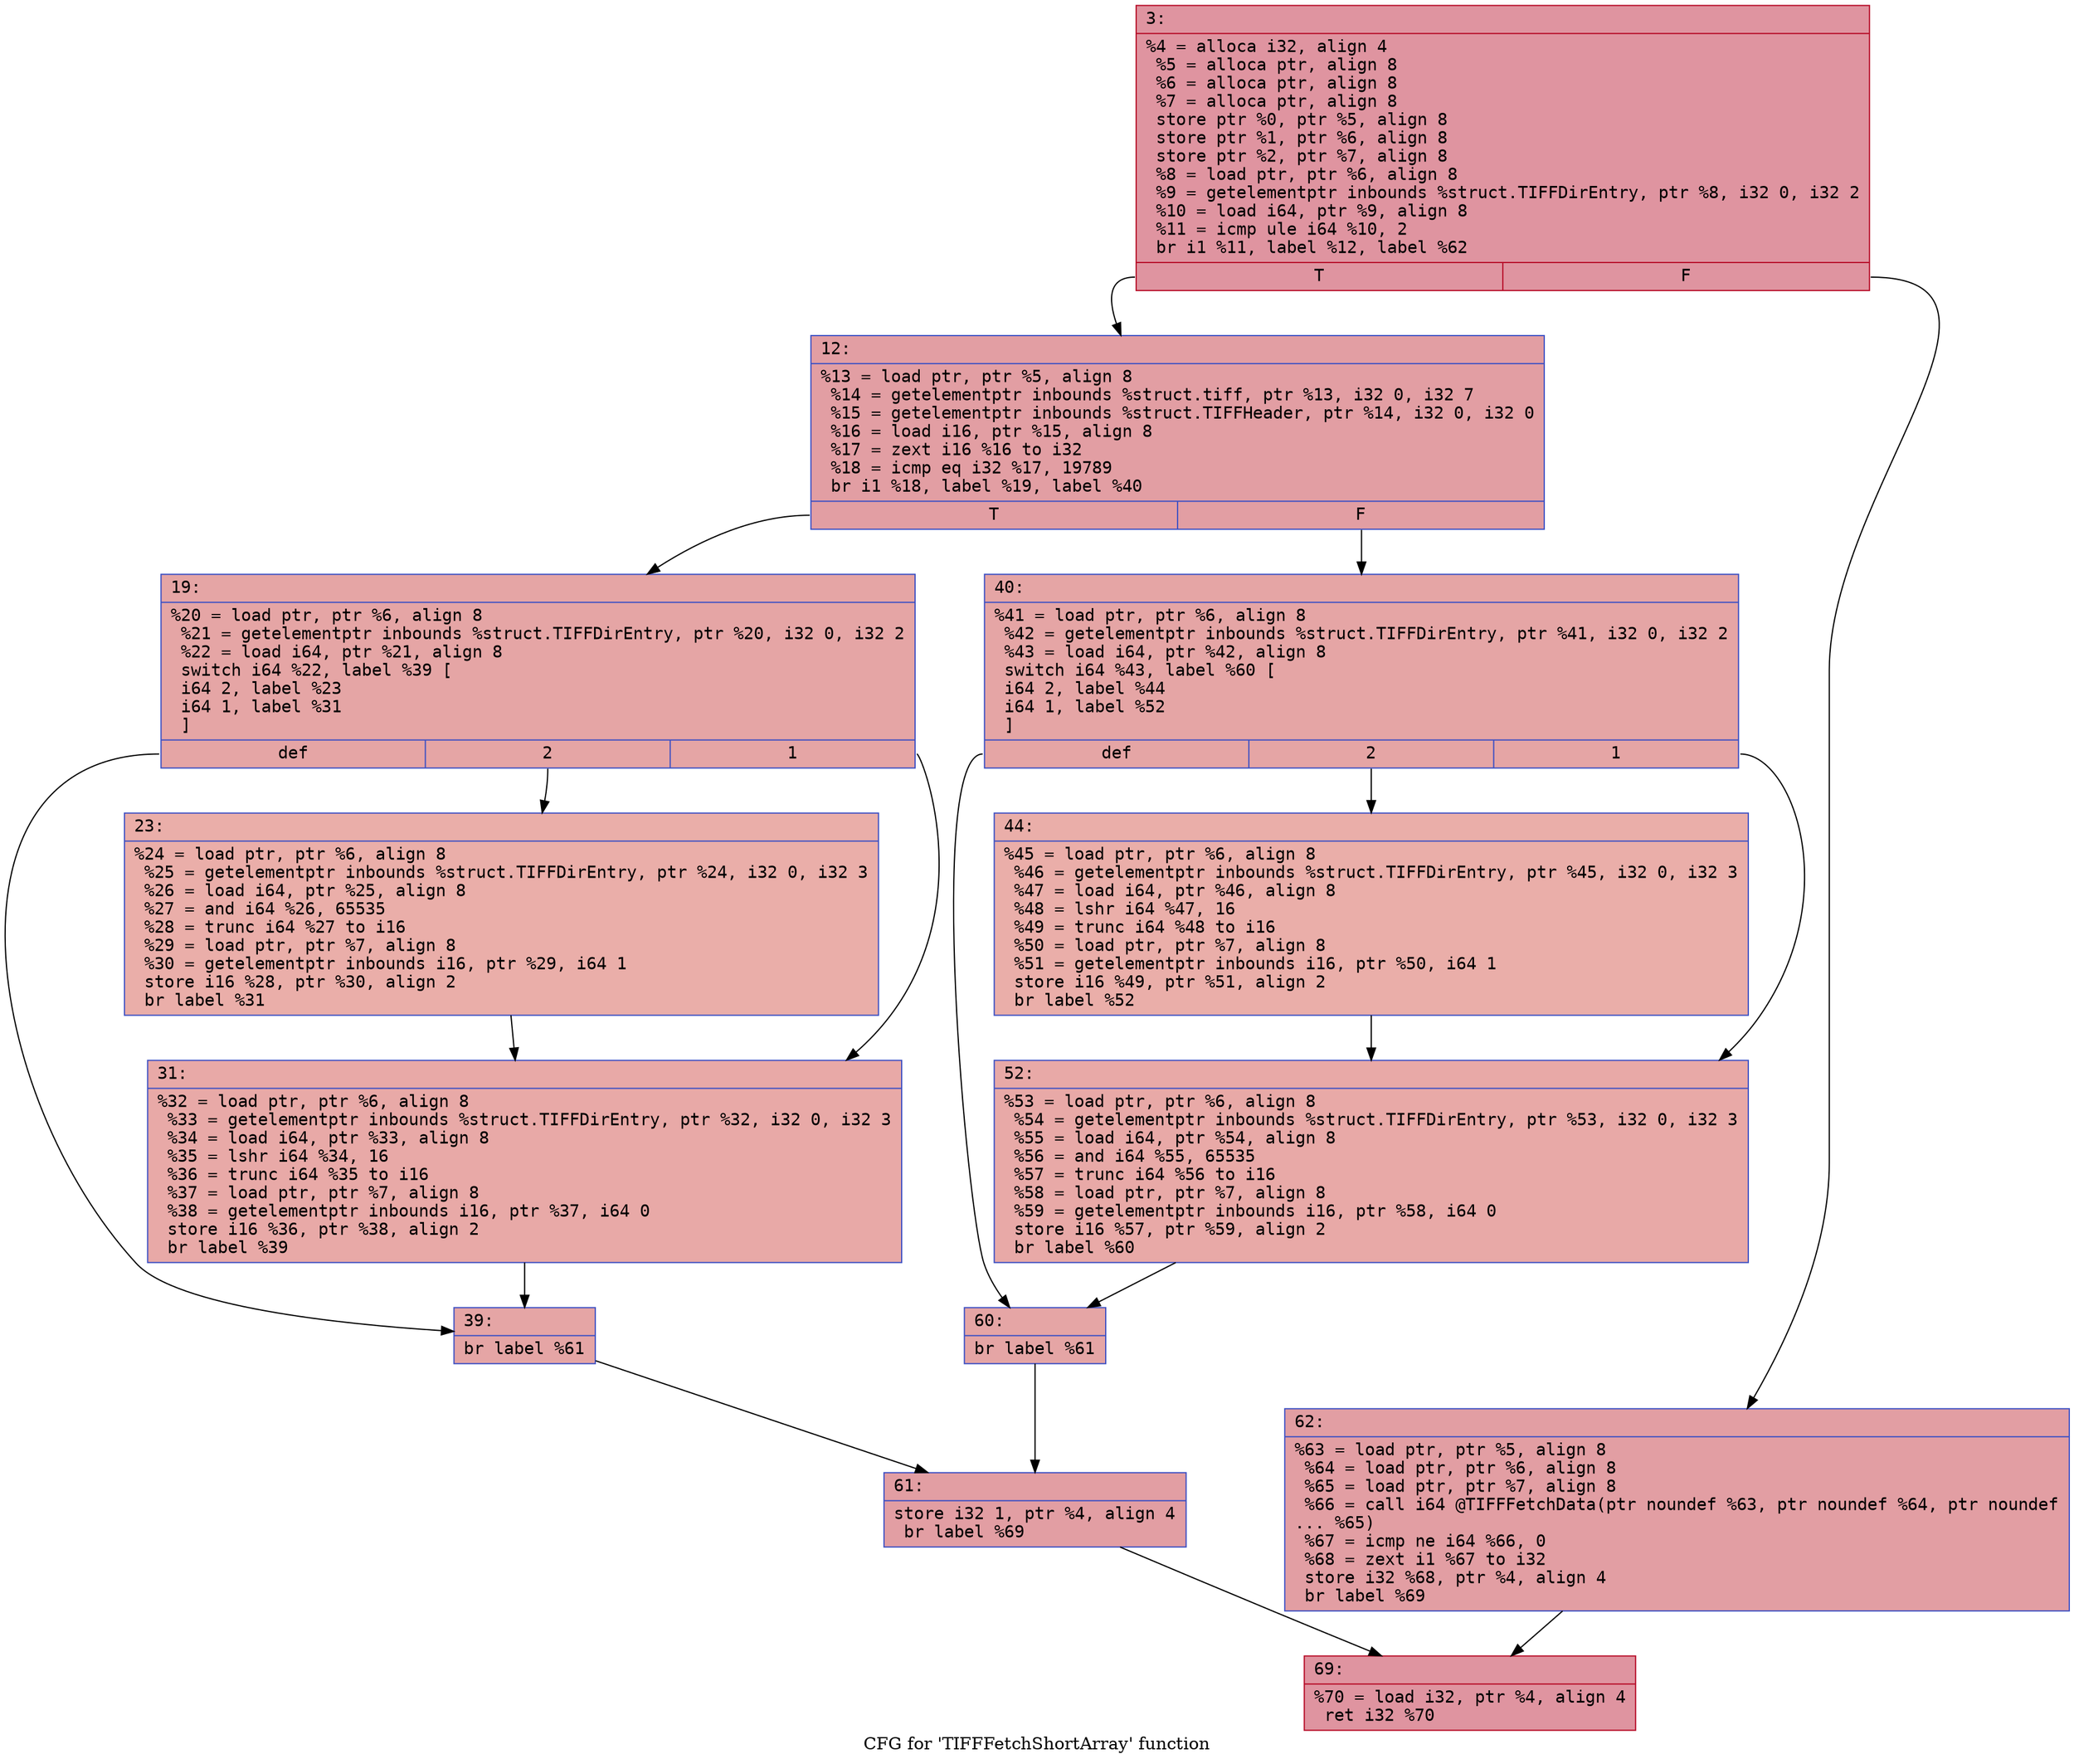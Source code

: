 digraph "CFG for 'TIFFFetchShortArray' function" {
	label="CFG for 'TIFFFetchShortArray' function";

	Node0x600003041b30 [shape=record,color="#b70d28ff", style=filled, fillcolor="#b70d2870" fontname="Courier",label="{3:\l|  %4 = alloca i32, align 4\l  %5 = alloca ptr, align 8\l  %6 = alloca ptr, align 8\l  %7 = alloca ptr, align 8\l  store ptr %0, ptr %5, align 8\l  store ptr %1, ptr %6, align 8\l  store ptr %2, ptr %7, align 8\l  %8 = load ptr, ptr %6, align 8\l  %9 = getelementptr inbounds %struct.TIFFDirEntry, ptr %8, i32 0, i32 2\l  %10 = load i64, ptr %9, align 8\l  %11 = icmp ule i64 %10, 2\l  br i1 %11, label %12, label %62\l|{<s0>T|<s1>F}}"];
	Node0x600003041b30:s0 -> Node0x600003041b80[tooltip="3 -> 12\nProbability 50.00%" ];
	Node0x600003041b30:s1 -> Node0x600003041ea0[tooltip="3 -> 62\nProbability 50.00%" ];
	Node0x600003041b80 [shape=record,color="#3d50c3ff", style=filled, fillcolor="#be242e70" fontname="Courier",label="{12:\l|  %13 = load ptr, ptr %5, align 8\l  %14 = getelementptr inbounds %struct.tiff, ptr %13, i32 0, i32 7\l  %15 = getelementptr inbounds %struct.TIFFHeader, ptr %14, i32 0, i32 0\l  %16 = load i16, ptr %15, align 8\l  %17 = zext i16 %16 to i32\l  %18 = icmp eq i32 %17, 19789\l  br i1 %18, label %19, label %40\l|{<s0>T|<s1>F}}"];
	Node0x600003041b80:s0 -> Node0x600003041bd0[tooltip="12 -> 19\nProbability 50.00%" ];
	Node0x600003041b80:s1 -> Node0x600003041d10[tooltip="12 -> 40\nProbability 50.00%" ];
	Node0x600003041bd0 [shape=record,color="#3d50c3ff", style=filled, fillcolor="#c5333470" fontname="Courier",label="{19:\l|  %20 = load ptr, ptr %6, align 8\l  %21 = getelementptr inbounds %struct.TIFFDirEntry, ptr %20, i32 0, i32 2\l  %22 = load i64, ptr %21, align 8\l  switch i64 %22, label %39 [\l    i64 2, label %23\l    i64 1, label %31\l  ]\l|{<s0>def|<s1>2|<s2>1}}"];
	Node0x600003041bd0:s0 -> Node0x600003041cc0[tooltip="19 -> 39\nProbability 33.33%" ];
	Node0x600003041bd0:s1 -> Node0x600003041c20[tooltip="19 -> 23\nProbability 33.33%" ];
	Node0x600003041bd0:s2 -> Node0x600003041c70[tooltip="19 -> 31\nProbability 33.33%" ];
	Node0x600003041c20 [shape=record,color="#3d50c3ff", style=filled, fillcolor="#d0473d70" fontname="Courier",label="{23:\l|  %24 = load ptr, ptr %6, align 8\l  %25 = getelementptr inbounds %struct.TIFFDirEntry, ptr %24, i32 0, i32 3\l  %26 = load i64, ptr %25, align 8\l  %27 = and i64 %26, 65535\l  %28 = trunc i64 %27 to i16\l  %29 = load ptr, ptr %7, align 8\l  %30 = getelementptr inbounds i16, ptr %29, i64 1\l  store i16 %28, ptr %30, align 2\l  br label %31\l}"];
	Node0x600003041c20 -> Node0x600003041c70[tooltip="23 -> 31\nProbability 100.00%" ];
	Node0x600003041c70 [shape=record,color="#3d50c3ff", style=filled, fillcolor="#ca3b3770" fontname="Courier",label="{31:\l|  %32 = load ptr, ptr %6, align 8\l  %33 = getelementptr inbounds %struct.TIFFDirEntry, ptr %32, i32 0, i32 3\l  %34 = load i64, ptr %33, align 8\l  %35 = lshr i64 %34, 16\l  %36 = trunc i64 %35 to i16\l  %37 = load ptr, ptr %7, align 8\l  %38 = getelementptr inbounds i16, ptr %37, i64 0\l  store i16 %36, ptr %38, align 2\l  br label %39\l}"];
	Node0x600003041c70 -> Node0x600003041cc0[tooltip="31 -> 39\nProbability 100.00%" ];
	Node0x600003041cc0 [shape=record,color="#3d50c3ff", style=filled, fillcolor="#c5333470" fontname="Courier",label="{39:\l|  br label %61\l}"];
	Node0x600003041cc0 -> Node0x600003041e50[tooltip="39 -> 61\nProbability 100.00%" ];
	Node0x600003041d10 [shape=record,color="#3d50c3ff", style=filled, fillcolor="#c5333470" fontname="Courier",label="{40:\l|  %41 = load ptr, ptr %6, align 8\l  %42 = getelementptr inbounds %struct.TIFFDirEntry, ptr %41, i32 0, i32 2\l  %43 = load i64, ptr %42, align 8\l  switch i64 %43, label %60 [\l    i64 2, label %44\l    i64 1, label %52\l  ]\l|{<s0>def|<s1>2|<s2>1}}"];
	Node0x600003041d10:s0 -> Node0x600003041e00[tooltip="40 -> 60\nProbability 33.33%" ];
	Node0x600003041d10:s1 -> Node0x600003041d60[tooltip="40 -> 44\nProbability 33.33%" ];
	Node0x600003041d10:s2 -> Node0x600003041db0[tooltip="40 -> 52\nProbability 33.33%" ];
	Node0x600003041d60 [shape=record,color="#3d50c3ff", style=filled, fillcolor="#d0473d70" fontname="Courier",label="{44:\l|  %45 = load ptr, ptr %6, align 8\l  %46 = getelementptr inbounds %struct.TIFFDirEntry, ptr %45, i32 0, i32 3\l  %47 = load i64, ptr %46, align 8\l  %48 = lshr i64 %47, 16\l  %49 = trunc i64 %48 to i16\l  %50 = load ptr, ptr %7, align 8\l  %51 = getelementptr inbounds i16, ptr %50, i64 1\l  store i16 %49, ptr %51, align 2\l  br label %52\l}"];
	Node0x600003041d60 -> Node0x600003041db0[tooltip="44 -> 52\nProbability 100.00%" ];
	Node0x600003041db0 [shape=record,color="#3d50c3ff", style=filled, fillcolor="#ca3b3770" fontname="Courier",label="{52:\l|  %53 = load ptr, ptr %6, align 8\l  %54 = getelementptr inbounds %struct.TIFFDirEntry, ptr %53, i32 0, i32 3\l  %55 = load i64, ptr %54, align 8\l  %56 = and i64 %55, 65535\l  %57 = trunc i64 %56 to i16\l  %58 = load ptr, ptr %7, align 8\l  %59 = getelementptr inbounds i16, ptr %58, i64 0\l  store i16 %57, ptr %59, align 2\l  br label %60\l}"];
	Node0x600003041db0 -> Node0x600003041e00[tooltip="52 -> 60\nProbability 100.00%" ];
	Node0x600003041e00 [shape=record,color="#3d50c3ff", style=filled, fillcolor="#c5333470" fontname="Courier",label="{60:\l|  br label %61\l}"];
	Node0x600003041e00 -> Node0x600003041e50[tooltip="60 -> 61\nProbability 100.00%" ];
	Node0x600003041e50 [shape=record,color="#3d50c3ff", style=filled, fillcolor="#be242e70" fontname="Courier",label="{61:\l|  store i32 1, ptr %4, align 4\l  br label %69\l}"];
	Node0x600003041e50 -> Node0x600003041ef0[tooltip="61 -> 69\nProbability 100.00%" ];
	Node0x600003041ea0 [shape=record,color="#3d50c3ff", style=filled, fillcolor="#be242e70" fontname="Courier",label="{62:\l|  %63 = load ptr, ptr %5, align 8\l  %64 = load ptr, ptr %6, align 8\l  %65 = load ptr, ptr %7, align 8\l  %66 = call i64 @TIFFFetchData(ptr noundef %63, ptr noundef %64, ptr noundef\l... %65)\l  %67 = icmp ne i64 %66, 0\l  %68 = zext i1 %67 to i32\l  store i32 %68, ptr %4, align 4\l  br label %69\l}"];
	Node0x600003041ea0 -> Node0x600003041ef0[tooltip="62 -> 69\nProbability 100.00%" ];
	Node0x600003041ef0 [shape=record,color="#b70d28ff", style=filled, fillcolor="#b70d2870" fontname="Courier",label="{69:\l|  %70 = load i32, ptr %4, align 4\l  ret i32 %70\l}"];
}
